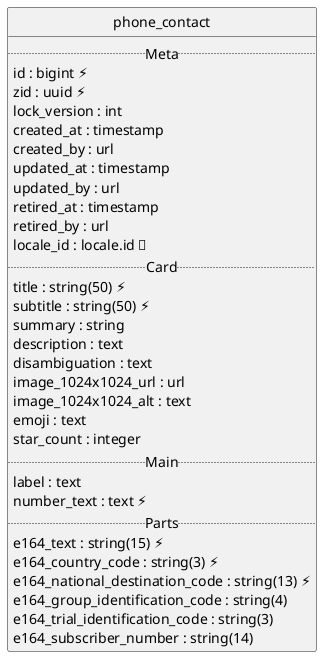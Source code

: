 @startuml uml
skinparam monochrome true
skinparam linetype ortho
hide circle

entity phone_contact {
  .. Meta ..
  id : bigint ⚡
  zid : uuid ⚡
  lock_version : int
  created_at : timestamp
  created_by : url
  updated_at : timestamp
  updated_by : url
  retired_at : timestamp
  retired_by : url
  locale_id : locale.id 🔑
  .. Card ..
  title : string(50) ⚡
  subtitle : string(50) ⚡
  summary : string
  description : text
  disambiguation : text
  image_1024x1024_url : url
  image_1024x1024_alt : text
  emoji : text
  star_count : integer
  .. Main ..
  label : text
  number_text : text ⚡
  .. Parts ..
  e164_text : string(15) ⚡
  e164_country_code : string(3) ⚡
  e164_national_destination_code : string(13) ⚡
  e164_group_identification_code : string(4)
  e164_trial_identification_code : string(3)
  e164_subscriber_number : string(14)
}

@enduml
